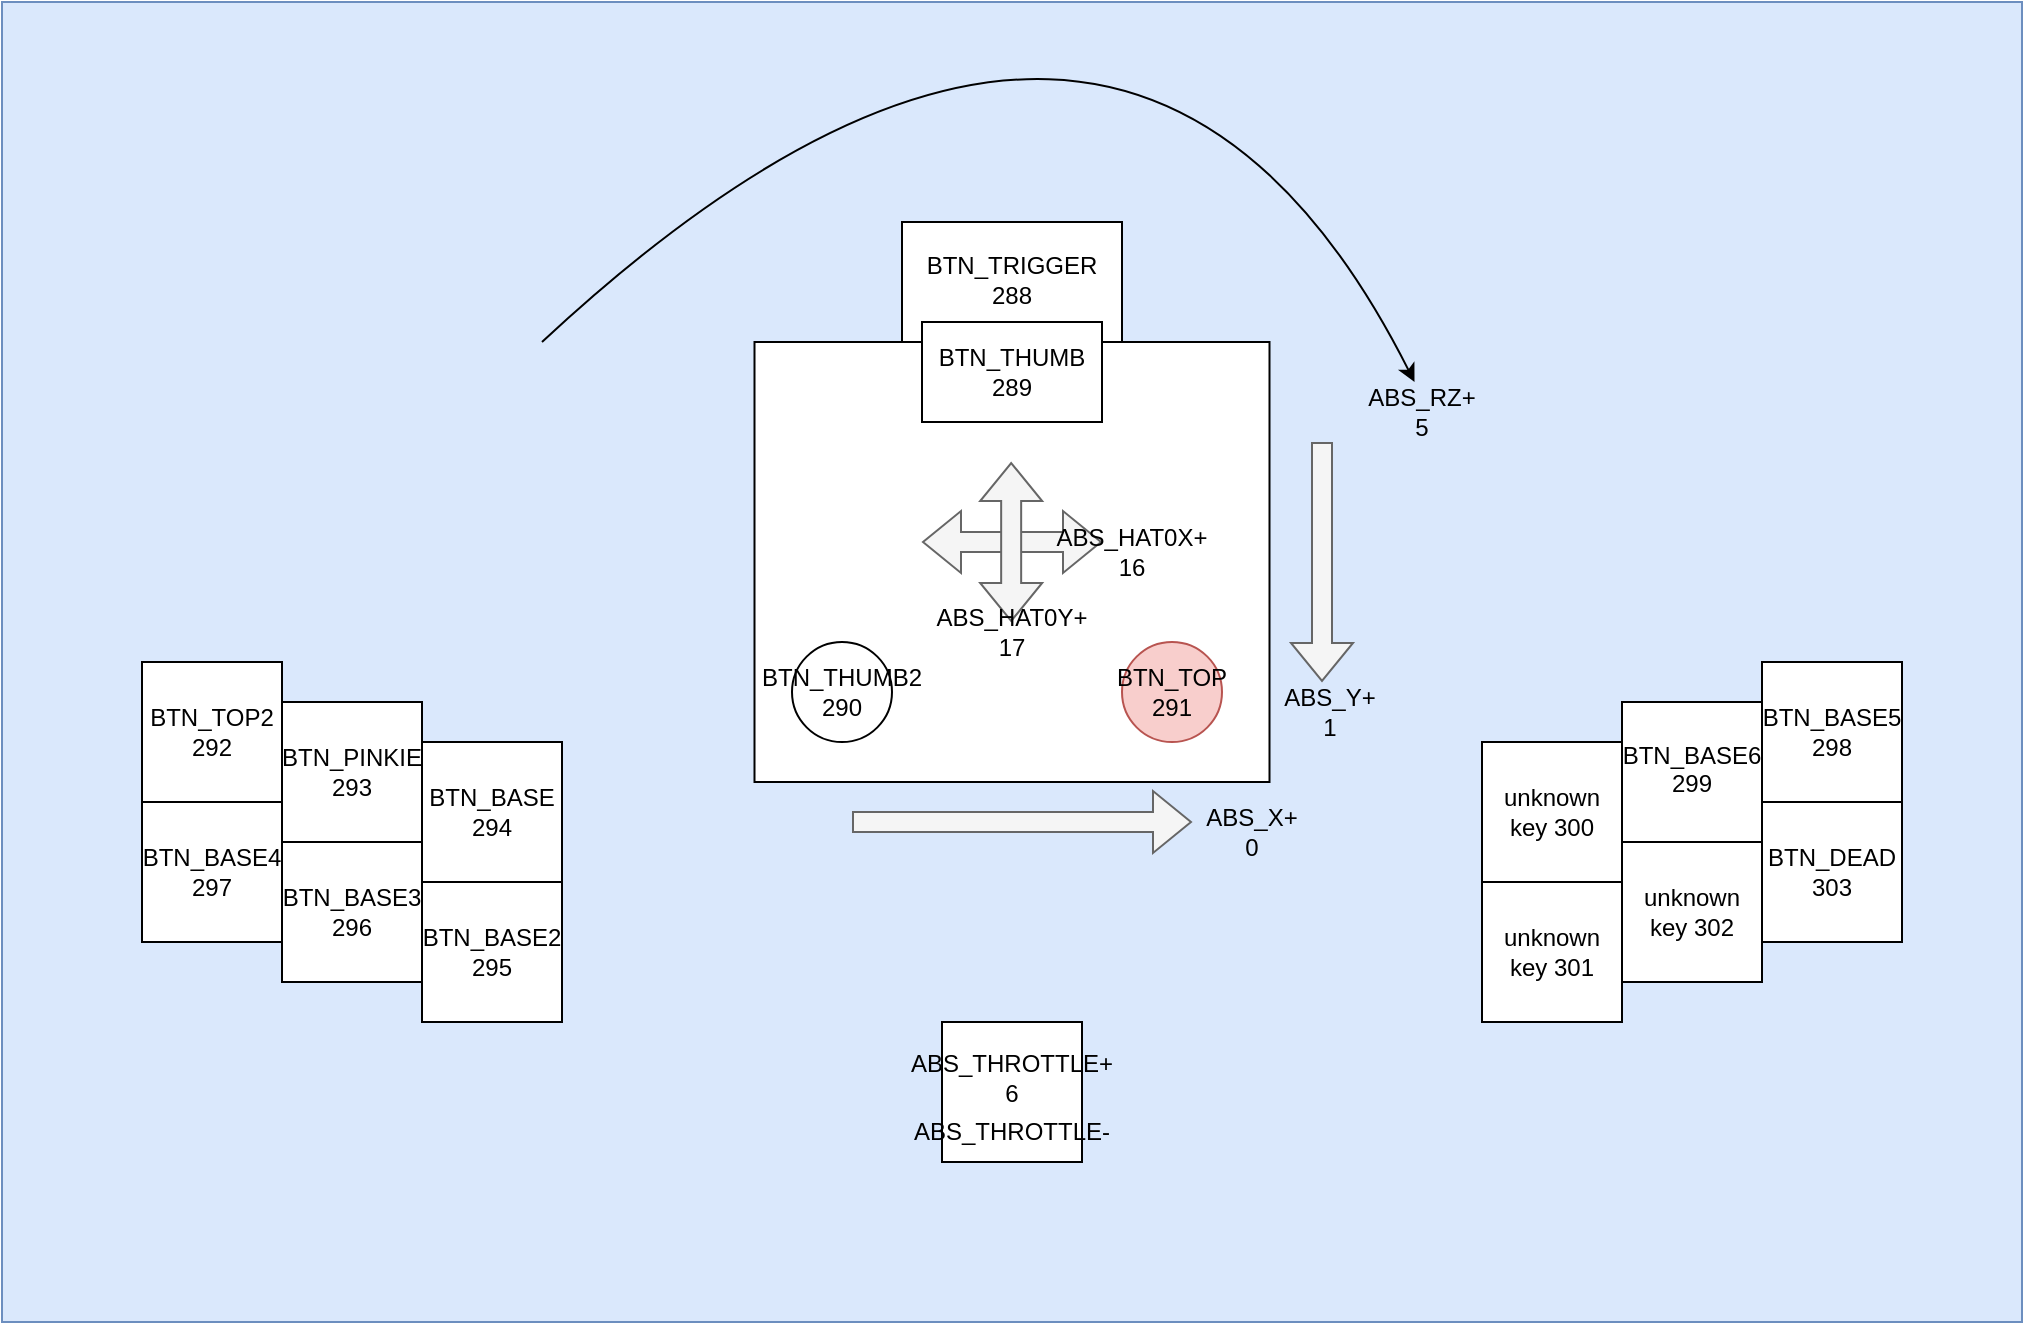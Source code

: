 <mxfile version="26.0.16">
  <diagram name="第 1 页" id="coCXjC8nC2xir3ebWp97">
    <mxGraphModel dx="1234" dy="1203" grid="1" gridSize="10" guides="1" tooltips="1" connect="1" arrows="1" fold="1" page="1" pageScale="1" pageWidth="827" pageHeight="1169" math="0" shadow="0">
      <root>
        <mxCell id="0" />
        <mxCell id="1" parent="0" />
        <mxCell id="tCBTZptdMYIyIDp6ObKQ-2" value="" style="rounded=0;whiteSpace=wrap;html=1;fillColor=#dae8fc;strokeColor=#6c8ebf;" parent="1" vertex="1">
          <mxGeometry x="40" y="60" width="1010" height="660" as="geometry" />
        </mxCell>
        <mxCell id="tCBTZptdMYIyIDp6ObKQ-17" value="" style="rounded=0;whiteSpace=wrap;html=1;fontStyle=1" parent="1" vertex="1">
          <mxGeometry x="490" y="170" width="110" height="70" as="geometry" />
        </mxCell>
        <mxCell id="tCBTZptdMYIyIDp6ObKQ-3" value="" style="rounded=0;whiteSpace=wrap;html=1;" parent="1" vertex="1">
          <mxGeometry x="416.25" y="230" width="257.5" height="220" as="geometry" />
        </mxCell>
        <mxCell id="tCBTZptdMYIyIDp6ObKQ-16" value="" style="rounded=0;whiteSpace=wrap;html=1;fontStyle=1" parent="1" vertex="1">
          <mxGeometry x="510" y="570" width="70" height="70" as="geometry" />
        </mxCell>
        <mxCell id="tCBTZptdMYIyIDp6ObKQ-19" value="" style="group" parent="1" vertex="1" connectable="0">
          <mxGeometry x="780" y="390" width="210" height="180" as="geometry" />
        </mxCell>
        <mxCell id="tCBTZptdMYIyIDp6ObKQ-4" value="" style="rounded=0;whiteSpace=wrap;html=1;" parent="tCBTZptdMYIyIDp6ObKQ-19" vertex="1">
          <mxGeometry y="40" width="70" height="70" as="geometry" />
        </mxCell>
        <mxCell id="tCBTZptdMYIyIDp6ObKQ-5" value="" style="rounded=0;whiteSpace=wrap;html=1;" parent="tCBTZptdMYIyIDp6ObKQ-19" vertex="1">
          <mxGeometry x="70" y="20" width="70" height="70" as="geometry" />
        </mxCell>
        <mxCell id="tCBTZptdMYIyIDp6ObKQ-6" value="" style="rounded=0;whiteSpace=wrap;html=1;fontStyle=1" parent="tCBTZptdMYIyIDp6ObKQ-19" vertex="1">
          <mxGeometry x="140" width="70" height="70" as="geometry" />
        </mxCell>
        <mxCell id="tCBTZptdMYIyIDp6ObKQ-7" value="" style="rounded=0;whiteSpace=wrap;html=1;" parent="tCBTZptdMYIyIDp6ObKQ-19" vertex="1">
          <mxGeometry y="110" width="70" height="70" as="geometry" />
        </mxCell>
        <mxCell id="tCBTZptdMYIyIDp6ObKQ-8" value="" style="rounded=0;whiteSpace=wrap;html=1;" parent="tCBTZptdMYIyIDp6ObKQ-19" vertex="1">
          <mxGeometry x="70" y="90" width="70" height="70" as="geometry" />
        </mxCell>
        <mxCell id="tCBTZptdMYIyIDp6ObKQ-9" value="" style="rounded=0;whiteSpace=wrap;html=1;fontStyle=1" parent="tCBTZptdMYIyIDp6ObKQ-19" vertex="1">
          <mxGeometry x="140" y="70" width="70" height="70" as="geometry" />
        </mxCell>
        <mxCell id="tCBTZptdMYIyIDp6ObKQ-41" value="unknown key 300" style="text;html=1;align=center;verticalAlign=middle;whiteSpace=wrap;rounded=0;" parent="tCBTZptdMYIyIDp6ObKQ-19" vertex="1">
          <mxGeometry x="5" y="60" width="60" height="30" as="geometry" />
        </mxCell>
        <mxCell id="tCBTZptdMYIyIDp6ObKQ-42" value="BTN_BASE6&lt;div&gt;299&lt;br&gt;&lt;div&gt;&lt;br&gt;&lt;/div&gt;&lt;/div&gt;" style="text;html=1;align=center;verticalAlign=middle;whiteSpace=wrap;rounded=0;" parent="tCBTZptdMYIyIDp6ObKQ-19" vertex="1">
          <mxGeometry x="75" y="46" width="60" height="30" as="geometry" />
        </mxCell>
        <mxCell id="tCBTZptdMYIyIDp6ObKQ-43" value="BTN_BASE5&lt;div&gt;298&lt;/div&gt;" style="text;html=1;align=center;verticalAlign=middle;whiteSpace=wrap;rounded=0;" parent="tCBTZptdMYIyIDp6ObKQ-19" vertex="1">
          <mxGeometry x="145" y="20" width="60" height="30" as="geometry" />
        </mxCell>
        <mxCell id="tCBTZptdMYIyIDp6ObKQ-44" value="unknown key 301" style="text;html=1;align=center;verticalAlign=middle;whiteSpace=wrap;rounded=0;" parent="tCBTZptdMYIyIDp6ObKQ-19" vertex="1">
          <mxGeometry x="5" y="130" width="60" height="30" as="geometry" />
        </mxCell>
        <mxCell id="tCBTZptdMYIyIDp6ObKQ-46" value="unknown key 302" style="text;html=1;align=center;verticalAlign=middle;whiteSpace=wrap;rounded=0;" parent="tCBTZptdMYIyIDp6ObKQ-19" vertex="1">
          <mxGeometry x="75" y="110" width="60" height="30" as="geometry" />
        </mxCell>
        <mxCell id="tCBTZptdMYIyIDp6ObKQ-47" value="BTN_DEAD&lt;div&gt;303&lt;/div&gt;" style="text;html=1;align=center;verticalAlign=middle;whiteSpace=wrap;rounded=0;" parent="tCBTZptdMYIyIDp6ObKQ-19" vertex="1">
          <mxGeometry x="145" y="90" width="60" height="30" as="geometry" />
        </mxCell>
        <mxCell id="tCBTZptdMYIyIDp6ObKQ-20" value="" style="group" parent="1" vertex="1" connectable="0">
          <mxGeometry x="110" y="390" width="210" height="180" as="geometry" />
        </mxCell>
        <mxCell id="tCBTZptdMYIyIDp6ObKQ-10" value="" style="rounded=0;whiteSpace=wrap;html=1;" parent="tCBTZptdMYIyIDp6ObKQ-20" vertex="1">
          <mxGeometry width="70" height="70" as="geometry" />
        </mxCell>
        <mxCell id="tCBTZptdMYIyIDp6ObKQ-11" value="" style="rounded=0;whiteSpace=wrap;html=1;" parent="tCBTZptdMYIyIDp6ObKQ-20" vertex="1">
          <mxGeometry x="70" y="20" width="70" height="70" as="geometry" />
        </mxCell>
        <mxCell id="tCBTZptdMYIyIDp6ObKQ-12" value="" style="rounded=0;whiteSpace=wrap;html=1;fontStyle=1" parent="tCBTZptdMYIyIDp6ObKQ-20" vertex="1">
          <mxGeometry x="140" y="40" width="70" height="70" as="geometry" />
        </mxCell>
        <mxCell id="tCBTZptdMYIyIDp6ObKQ-13" value="" style="rounded=0;whiteSpace=wrap;html=1;" parent="tCBTZptdMYIyIDp6ObKQ-20" vertex="1">
          <mxGeometry y="70" width="70" height="70" as="geometry" />
        </mxCell>
        <mxCell id="tCBTZptdMYIyIDp6ObKQ-14" value="" style="rounded=0;whiteSpace=wrap;html=1;" parent="tCBTZptdMYIyIDp6ObKQ-20" vertex="1">
          <mxGeometry x="70" y="90" width="70" height="70" as="geometry" />
        </mxCell>
        <mxCell id="tCBTZptdMYIyIDp6ObKQ-15" value="" style="rounded=0;whiteSpace=wrap;html=1;fontStyle=1" parent="tCBTZptdMYIyIDp6ObKQ-20" vertex="1">
          <mxGeometry x="140" y="110" width="70" height="70" as="geometry" />
        </mxCell>
        <mxCell id="tCBTZptdMYIyIDp6ObKQ-48" value="BTN_TOP2&lt;div&gt;292&lt;/div&gt;" style="text;html=1;align=center;verticalAlign=middle;whiteSpace=wrap;rounded=0;" parent="tCBTZptdMYIyIDp6ObKQ-20" vertex="1">
          <mxGeometry x="5" y="20" width="60" height="30" as="geometry" />
        </mxCell>
        <mxCell id="tCBTZptdMYIyIDp6ObKQ-49" value="BTN_PINKIE&lt;div&gt;293&lt;/div&gt;" style="text;html=1;align=center;verticalAlign=middle;whiteSpace=wrap;rounded=0;" parent="tCBTZptdMYIyIDp6ObKQ-20" vertex="1">
          <mxGeometry x="75" y="40" width="60" height="30" as="geometry" />
        </mxCell>
        <mxCell id="tCBTZptdMYIyIDp6ObKQ-50" value="BTN_BASE&lt;div&gt;294&lt;/div&gt;" style="text;html=1;align=center;verticalAlign=middle;whiteSpace=wrap;rounded=0;" parent="tCBTZptdMYIyIDp6ObKQ-20" vertex="1">
          <mxGeometry x="145" y="60" width="60" height="30" as="geometry" />
        </mxCell>
        <mxCell id="tCBTZptdMYIyIDp6ObKQ-51" value="BTN_BASE4&lt;div&gt;297&lt;/div&gt;" style="text;html=1;align=center;verticalAlign=middle;whiteSpace=wrap;rounded=0;" parent="tCBTZptdMYIyIDp6ObKQ-20" vertex="1">
          <mxGeometry x="5" y="90" width="60" height="30" as="geometry" />
        </mxCell>
        <mxCell id="tCBTZptdMYIyIDp6ObKQ-52" value="BTN_BASE3&lt;div&gt;296&lt;/div&gt;" style="text;html=1;align=center;verticalAlign=middle;whiteSpace=wrap;rounded=0;" parent="tCBTZptdMYIyIDp6ObKQ-20" vertex="1">
          <mxGeometry x="75" y="110" width="60" height="30" as="geometry" />
        </mxCell>
        <mxCell id="tCBTZptdMYIyIDp6ObKQ-53" value="BTN_BASE2&lt;div&gt;295&lt;/div&gt;" style="text;html=1;align=center;verticalAlign=middle;whiteSpace=wrap;rounded=0;" parent="tCBTZptdMYIyIDp6ObKQ-20" vertex="1">
          <mxGeometry x="145" y="130" width="60" height="30" as="geometry" />
        </mxCell>
        <mxCell id="tCBTZptdMYIyIDp6ObKQ-25" value="BTN_TRIGGER&lt;div&gt;288&lt;/div&gt;" style="text;html=1;align=center;verticalAlign=middle;whiteSpace=wrap;rounded=0;" parent="1" vertex="1">
          <mxGeometry x="515" y="184" width="60" height="30" as="geometry" />
        </mxCell>
        <mxCell id="tCBTZptdMYIyIDp6ObKQ-28" value="" style="rounded=0;whiteSpace=wrap;html=1;fontStyle=1" parent="1" vertex="1">
          <mxGeometry x="500" y="220" width="90" height="50" as="geometry" />
        </mxCell>
        <mxCell id="tCBTZptdMYIyIDp6ObKQ-29" value="BTN_THUMB&lt;div&gt;289&lt;/div&gt;" style="text;html=1;align=center;verticalAlign=middle;whiteSpace=wrap;rounded=0;" parent="1" vertex="1">
          <mxGeometry x="515" y="230" width="60" height="30" as="geometry" />
        </mxCell>
        <mxCell id="tCBTZptdMYIyIDp6ObKQ-30" value="" style="shape=flexArrow;endArrow=classic;startArrow=classic;html=1;rounded=0;fillColor=#f5f5f5;strokeColor=#666666;" parent="1" edge="1">
          <mxGeometry width="100" height="100" relative="1" as="geometry">
            <mxPoint x="500" y="330" as="sourcePoint" />
            <mxPoint x="590" y="330" as="targetPoint" />
          </mxGeometry>
        </mxCell>
        <mxCell id="tCBTZptdMYIyIDp6ObKQ-31" value="" style="shape=flexArrow;endArrow=classic;startArrow=classic;html=1;rounded=0;fillColor=#f5f5f5;strokeColor=#666666;" parent="1" edge="1">
          <mxGeometry width="100" height="100" relative="1" as="geometry">
            <mxPoint x="544.58" y="290" as="sourcePoint" />
            <mxPoint x="544.58" y="370" as="targetPoint" />
          </mxGeometry>
        </mxCell>
        <mxCell id="tCBTZptdMYIyIDp6ObKQ-32" value="ABS_HAT0X+&lt;div&gt;16&lt;/div&gt;" style="text;html=1;align=center;verticalAlign=middle;whiteSpace=wrap;rounded=0;" parent="1" vertex="1">
          <mxGeometry x="575" y="320" width="60" height="30" as="geometry" />
        </mxCell>
        <mxCell id="tCBTZptdMYIyIDp6ObKQ-33" value="ABS_HAT0Y+&lt;div&gt;17&lt;/div&gt;" style="text;html=1;align=center;verticalAlign=middle;whiteSpace=wrap;rounded=0;" parent="1" vertex="1">
          <mxGeometry x="515" y="360" width="60" height="30" as="geometry" />
        </mxCell>
        <mxCell id="tCBTZptdMYIyIDp6ObKQ-34" value="" style="group" parent="1" vertex="1" connectable="0">
          <mxGeometry x="430" y="380" width="60" height="50" as="geometry" />
        </mxCell>
        <mxCell id="tCBTZptdMYIyIDp6ObKQ-22" value="" style="ellipse;whiteSpace=wrap;html=1;aspect=fixed;" parent="tCBTZptdMYIyIDp6ObKQ-34" vertex="1">
          <mxGeometry x="5" width="50" height="50" as="geometry" />
        </mxCell>
        <mxCell id="tCBTZptdMYIyIDp6ObKQ-26" value="BTN_THUMB2&lt;div&gt;290&lt;/div&gt;" style="text;html=1;align=center;verticalAlign=middle;whiteSpace=wrap;rounded=0;" parent="tCBTZptdMYIyIDp6ObKQ-34" vertex="1">
          <mxGeometry y="10" width="60" height="30" as="geometry" />
        </mxCell>
        <mxCell id="tCBTZptdMYIyIDp6ObKQ-37" value="" style="group" parent="1" vertex="1" connectable="0">
          <mxGeometry x="595" y="380" width="60" height="50" as="geometry" />
        </mxCell>
        <mxCell id="tCBTZptdMYIyIDp6ObKQ-23" value="" style="ellipse;whiteSpace=wrap;html=1;aspect=fixed;fillColor=#f8cecc;strokeColor=#b85450;" parent="tCBTZptdMYIyIDp6ObKQ-37" vertex="1">
          <mxGeometry x="5" width="50" height="50" as="geometry" />
        </mxCell>
        <mxCell id="tCBTZptdMYIyIDp6ObKQ-27" value="BTN_TOP&lt;div&gt;291&lt;/div&gt;" style="text;html=1;align=center;verticalAlign=middle;whiteSpace=wrap;rounded=0;" parent="tCBTZptdMYIyIDp6ObKQ-37" vertex="1">
          <mxGeometry y="10" width="60" height="30" as="geometry" />
        </mxCell>
        <mxCell id="tCBTZptdMYIyIDp6ObKQ-39" value="ABS_THROTTLE+&lt;div&gt;6&lt;/div&gt;" style="text;html=1;align=center;verticalAlign=middle;whiteSpace=wrap;rounded=0;" parent="1" vertex="1">
          <mxGeometry x="515" y="583" width="60" height="30" as="geometry" />
        </mxCell>
        <mxCell id="tCBTZptdMYIyIDp6ObKQ-40" value="ABS_THROTTLE-" style="text;html=1;align=center;verticalAlign=middle;whiteSpace=wrap;rounded=0;" parent="1" vertex="1">
          <mxGeometry x="515" y="610" width="60" height="30" as="geometry" />
        </mxCell>
        <mxCell id="tCBTZptdMYIyIDp6ObKQ-58" value="" style="endArrow=none;html=1;rounded=0;curved=1;startFill=1;startArrow=classic;" parent="1" edge="1">
          <mxGeometry width="50" height="50" relative="1" as="geometry">
            <mxPoint x="746.25" y="250" as="sourcePoint" />
            <mxPoint x="310" y="230" as="targetPoint" />
            <Array as="points">
              <mxPoint x="600" y="-40" />
            </Array>
          </mxGeometry>
        </mxCell>
        <mxCell id="tCBTZptdMYIyIDp6ObKQ-59" value="ABS_RZ+&lt;div&gt;5&lt;/div&gt;" style="text;html=1;align=center;verticalAlign=middle;whiteSpace=wrap;rounded=0;" parent="1" vertex="1">
          <mxGeometry x="720" y="250" width="60" height="30" as="geometry" />
        </mxCell>
        <mxCell id="tCBTZptdMYIyIDp6ObKQ-60" value="" style="shape=flexArrow;endArrow=classic;html=1;rounded=0;fillColor=#f5f5f5;strokeColor=#666666;" parent="1" edge="1">
          <mxGeometry width="50" height="50" relative="1" as="geometry">
            <mxPoint x="700" y="280" as="sourcePoint" />
            <mxPoint x="700" y="400" as="targetPoint" />
          </mxGeometry>
        </mxCell>
        <mxCell id="tCBTZptdMYIyIDp6ObKQ-61" value="ABS_Y+&lt;div&gt;1&lt;/div&gt;" style="text;html=1;align=center;verticalAlign=middle;whiteSpace=wrap;rounded=0;" parent="1" vertex="1">
          <mxGeometry x="673.75" y="400" width="60" height="30" as="geometry" />
        </mxCell>
        <mxCell id="tCBTZptdMYIyIDp6ObKQ-62" value="" style="shape=flexArrow;endArrow=classic;html=1;rounded=0;fillColor=#f5f5f5;strokeColor=#666666;" parent="1" edge="1">
          <mxGeometry width="50" height="50" relative="1" as="geometry">
            <mxPoint x="465" y="470" as="sourcePoint" />
            <mxPoint x="635" y="470" as="targetPoint" />
          </mxGeometry>
        </mxCell>
        <mxCell id="tCBTZptdMYIyIDp6ObKQ-63" value="ABS_X+&lt;div&gt;0&lt;/div&gt;" style="text;html=1;align=center;verticalAlign=middle;whiteSpace=wrap;rounded=0;" parent="1" vertex="1">
          <mxGeometry x="635" y="460" width="60" height="30" as="geometry" />
        </mxCell>
      </root>
    </mxGraphModel>
  </diagram>
</mxfile>
